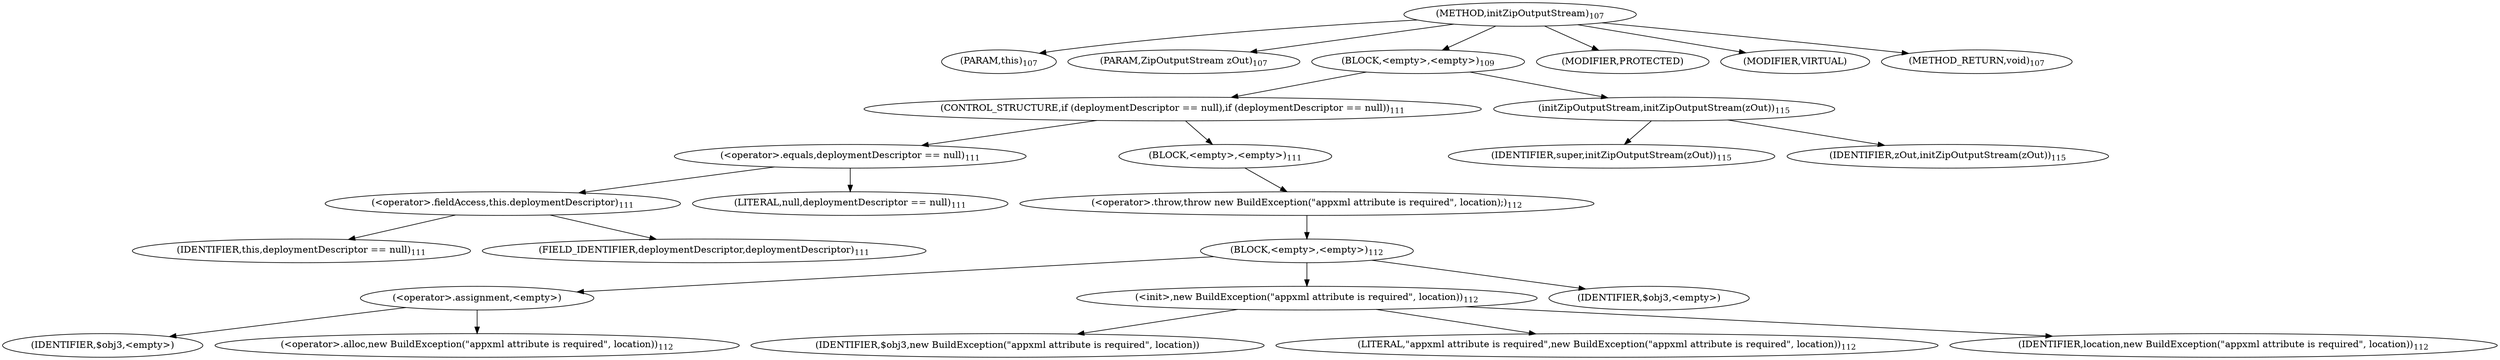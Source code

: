 digraph "initZipOutputStream" {  
"124" [label = <(METHOD,initZipOutputStream)<SUB>107</SUB>> ]
"125" [label = <(PARAM,this)<SUB>107</SUB>> ]
"126" [label = <(PARAM,ZipOutputStream zOut)<SUB>107</SUB>> ]
"127" [label = <(BLOCK,&lt;empty&gt;,&lt;empty&gt;)<SUB>109</SUB>> ]
"128" [label = <(CONTROL_STRUCTURE,if (deploymentDescriptor == null),if (deploymentDescriptor == null))<SUB>111</SUB>> ]
"129" [label = <(&lt;operator&gt;.equals,deploymentDescriptor == null)<SUB>111</SUB>> ]
"130" [label = <(&lt;operator&gt;.fieldAccess,this.deploymentDescriptor)<SUB>111</SUB>> ]
"131" [label = <(IDENTIFIER,this,deploymentDescriptor == null)<SUB>111</SUB>> ]
"132" [label = <(FIELD_IDENTIFIER,deploymentDescriptor,deploymentDescriptor)<SUB>111</SUB>> ]
"133" [label = <(LITERAL,null,deploymentDescriptor == null)<SUB>111</SUB>> ]
"134" [label = <(BLOCK,&lt;empty&gt;,&lt;empty&gt;)<SUB>111</SUB>> ]
"135" [label = <(&lt;operator&gt;.throw,throw new BuildException(&quot;appxml attribute is required&quot;, location);)<SUB>112</SUB>> ]
"136" [label = <(BLOCK,&lt;empty&gt;,&lt;empty&gt;)<SUB>112</SUB>> ]
"137" [label = <(&lt;operator&gt;.assignment,&lt;empty&gt;)> ]
"138" [label = <(IDENTIFIER,$obj3,&lt;empty&gt;)> ]
"139" [label = <(&lt;operator&gt;.alloc,new BuildException(&quot;appxml attribute is required&quot;, location))<SUB>112</SUB>> ]
"140" [label = <(&lt;init&gt;,new BuildException(&quot;appxml attribute is required&quot;, location))<SUB>112</SUB>> ]
"141" [label = <(IDENTIFIER,$obj3,new BuildException(&quot;appxml attribute is required&quot;, location))> ]
"142" [label = <(LITERAL,&quot;appxml attribute is required&quot;,new BuildException(&quot;appxml attribute is required&quot;, location))<SUB>112</SUB>> ]
"143" [label = <(IDENTIFIER,location,new BuildException(&quot;appxml attribute is required&quot;, location))<SUB>112</SUB>> ]
"144" [label = <(IDENTIFIER,$obj3,&lt;empty&gt;)> ]
"145" [label = <(initZipOutputStream,initZipOutputStream(zOut))<SUB>115</SUB>> ]
"146" [label = <(IDENTIFIER,super,initZipOutputStream(zOut))<SUB>115</SUB>> ]
"147" [label = <(IDENTIFIER,zOut,initZipOutputStream(zOut))<SUB>115</SUB>> ]
"148" [label = <(MODIFIER,PROTECTED)> ]
"149" [label = <(MODIFIER,VIRTUAL)> ]
"150" [label = <(METHOD_RETURN,void)<SUB>107</SUB>> ]
  "124" -> "125" 
  "124" -> "126" 
  "124" -> "127" 
  "124" -> "148" 
  "124" -> "149" 
  "124" -> "150" 
  "127" -> "128" 
  "127" -> "145" 
  "128" -> "129" 
  "128" -> "134" 
  "129" -> "130" 
  "129" -> "133" 
  "130" -> "131" 
  "130" -> "132" 
  "134" -> "135" 
  "135" -> "136" 
  "136" -> "137" 
  "136" -> "140" 
  "136" -> "144" 
  "137" -> "138" 
  "137" -> "139" 
  "140" -> "141" 
  "140" -> "142" 
  "140" -> "143" 
  "145" -> "146" 
  "145" -> "147" 
}
